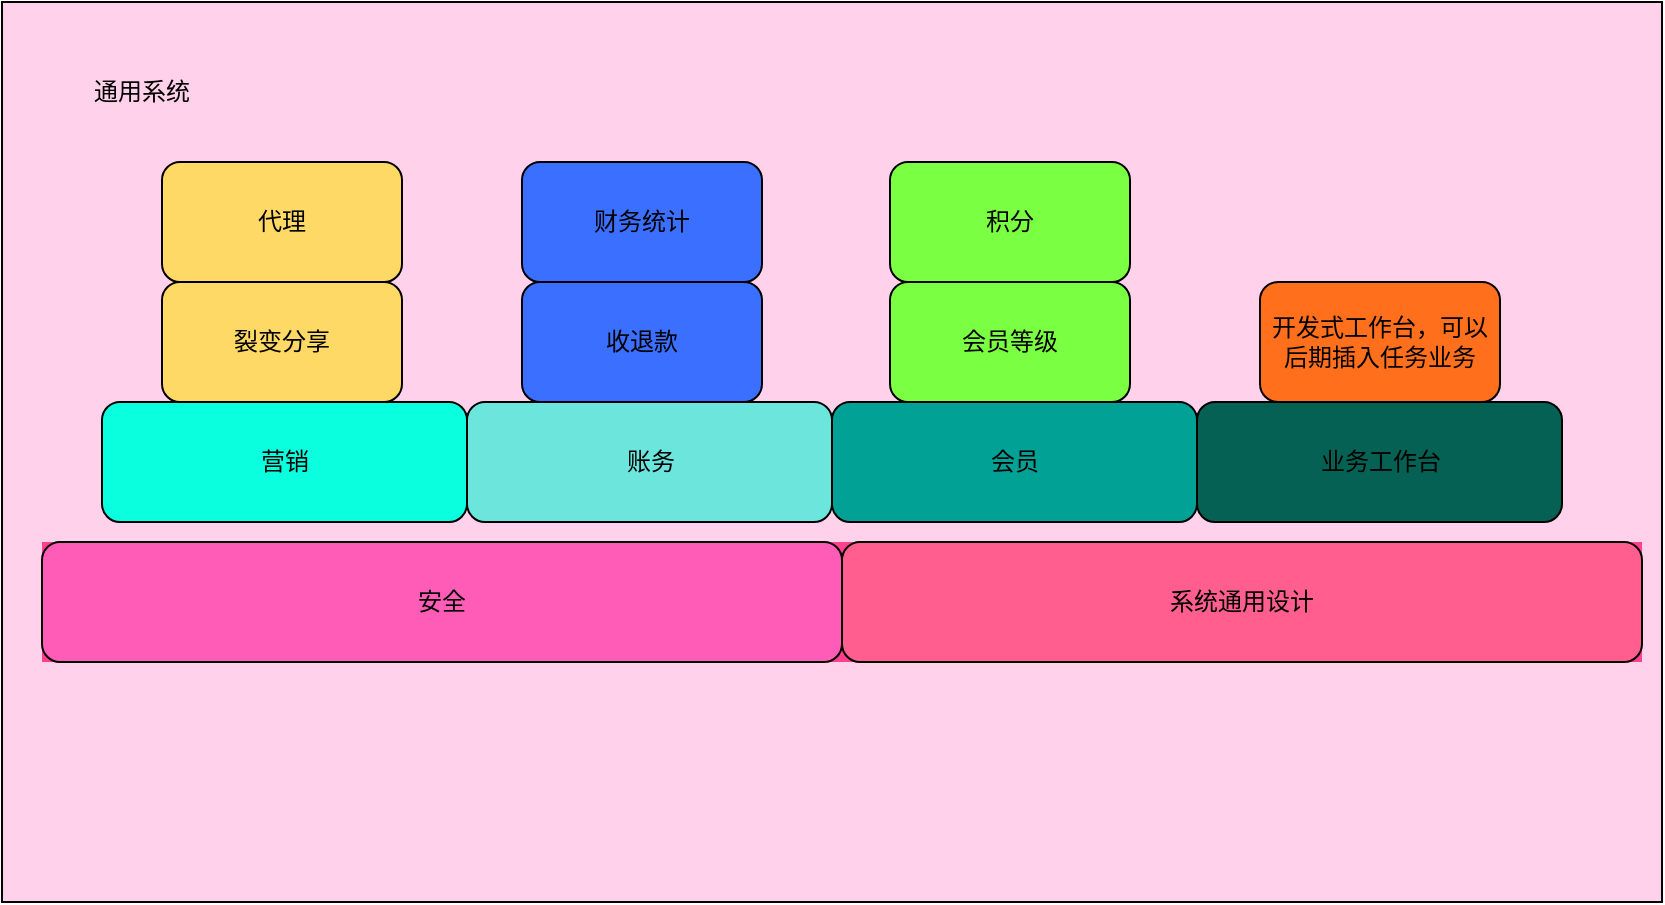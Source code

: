 <mxfile version="21.1.8" type="github">
  <diagram name="第 1 页" id="OB7axVTYHnzdXGSU8Zxg">
    <mxGraphModel dx="1861" dy="1081" grid="1" gridSize="10" guides="1" tooltips="1" connect="1" arrows="1" fold="1" page="1" pageScale="1" pageWidth="827" pageHeight="1169" math="0" shadow="0">
      <root>
        <mxCell id="0" />
        <mxCell id="1" parent="0" />
        <mxCell id="Jip9PdXp8c9kjGd635my-21" value="t" style="rounded=0;whiteSpace=wrap;html=1;fillColor=#FFD1EB;movable=0;resizable=0;rotatable=0;deletable=0;editable=0;locked=1;connectable=0;" vertex="1" parent="1">
          <mxGeometry x="-30" y="290" width="830" height="450" as="geometry" />
        </mxCell>
        <mxCell id="Jip9PdXp8c9kjGd635my-10" value="" style="group;movable=0;resizable=0;rotatable=0;deletable=0;editable=0;locked=1;connectable=0;" vertex="1" connectable="0" parent="1">
          <mxGeometry x="20" y="490" width="730" height="60" as="geometry" />
        </mxCell>
        <mxCell id="Jip9PdXp8c9kjGd635my-4" value="营销" style="rounded=1;whiteSpace=wrap;html=1;fillColor=#0AFFDE;movable=0;resizable=0;rotatable=0;deletable=0;editable=0;locked=1;connectable=0;" vertex="1" parent="Jip9PdXp8c9kjGd635my-10">
          <mxGeometry width="182.5" height="60" as="geometry" />
        </mxCell>
        <mxCell id="Jip9PdXp8c9kjGd635my-5" value="账务" style="rounded=1;whiteSpace=wrap;html=1;fillColor=#6CE6DD;movable=0;resizable=0;rotatable=0;deletable=0;editable=0;locked=1;connectable=0;" vertex="1" parent="Jip9PdXp8c9kjGd635my-10">
          <mxGeometry x="182.5" width="182.5" height="60" as="geometry" />
        </mxCell>
        <mxCell id="Jip9PdXp8c9kjGd635my-6" value="会员" style="rounded=1;whiteSpace=wrap;html=1;fillColor=#02A196;movable=0;resizable=0;rotatable=0;deletable=0;editable=0;locked=1;connectable=0;" vertex="1" parent="Jip9PdXp8c9kjGd635my-10">
          <mxGeometry x="365" width="182.5" height="60" as="geometry" />
        </mxCell>
        <mxCell id="Jip9PdXp8c9kjGd635my-7" value="业务工作台" style="rounded=1;whiteSpace=wrap;html=1;fillColor=#046153;movable=0;resizable=0;rotatable=0;deletable=0;editable=0;locked=1;connectable=0;" vertex="1" parent="Jip9PdXp8c9kjGd635my-10">
          <mxGeometry x="547.5" width="182.5" height="60" as="geometry" />
        </mxCell>
        <mxCell id="Jip9PdXp8c9kjGd635my-11" value="" style="group;fillColor=#FF408C;movable=0;resizable=0;rotatable=0;deletable=0;editable=0;locked=1;connectable=0;" vertex="1" connectable="0" parent="1">
          <mxGeometry x="-10" y="560" width="800" height="60" as="geometry" />
        </mxCell>
        <mxCell id="Jip9PdXp8c9kjGd635my-2" value="安全" style="rounded=1;whiteSpace=wrap;html=1;movable=0;resizable=0;rotatable=0;deletable=0;editable=0;locked=1;connectable=0;fillColor=#FF5CB8;" vertex="1" parent="Jip9PdXp8c9kjGd635my-11">
          <mxGeometry width="400.0" height="60" as="geometry" />
        </mxCell>
        <mxCell id="Jip9PdXp8c9kjGd635my-3" value="系统通用设计" style="rounded=1;whiteSpace=wrap;html=1;movable=0;resizable=0;rotatable=0;deletable=0;editable=0;locked=1;connectable=0;fillColor=#FF5E8F;" vertex="1" parent="Jip9PdXp8c9kjGd635my-11">
          <mxGeometry x="400.0" width="400.0" height="60" as="geometry" />
        </mxCell>
        <mxCell id="Jip9PdXp8c9kjGd635my-12" value="积分" style="rounded=1;whiteSpace=wrap;html=1;fillColor=#7BFF42;movable=0;resizable=0;rotatable=0;deletable=0;editable=0;locked=1;connectable=0;" vertex="1" parent="1">
          <mxGeometry x="414" y="370" width="120" height="60" as="geometry" />
        </mxCell>
        <mxCell id="Jip9PdXp8c9kjGd635my-13" value="裂变分享" style="rounded=1;whiteSpace=wrap;html=1;fillColor=#FFD966;movable=0;resizable=0;rotatable=0;deletable=0;editable=0;locked=1;connectable=0;" vertex="1" parent="1">
          <mxGeometry x="50" y="430" width="120" height="60" as="geometry" />
        </mxCell>
        <mxCell id="Jip9PdXp8c9kjGd635my-14" value="代理" style="rounded=1;whiteSpace=wrap;html=1;fillColor=#FFD966;movable=0;resizable=0;rotatable=0;deletable=0;editable=0;locked=1;connectable=0;" vertex="1" parent="1">
          <mxGeometry x="50" y="370" width="120" height="60" as="geometry" />
        </mxCell>
        <mxCell id="Jip9PdXp8c9kjGd635my-16" value="收退款" style="rounded=1;whiteSpace=wrap;html=1;fillColor=#3B6FFF;movable=0;resizable=0;rotatable=0;deletable=0;editable=0;locked=1;connectable=0;" vertex="1" parent="1">
          <mxGeometry x="230" y="430" width="120" height="60" as="geometry" />
        </mxCell>
        <mxCell id="Jip9PdXp8c9kjGd635my-17" value="财务统计" style="rounded=1;whiteSpace=wrap;html=1;fillColor=#3B6FFF;movable=0;resizable=0;rotatable=0;deletable=0;editable=0;locked=1;connectable=0;" vertex="1" parent="1">
          <mxGeometry x="230" y="370" width="120" height="60" as="geometry" />
        </mxCell>
        <mxCell id="Jip9PdXp8c9kjGd635my-19" value="会员等级" style="rounded=1;whiteSpace=wrap;html=1;fillColor=#7BFF42;movable=0;resizable=0;rotatable=0;deletable=0;editable=0;locked=1;connectable=0;" vertex="1" parent="1">
          <mxGeometry x="414" y="430" width="120" height="60" as="geometry" />
        </mxCell>
        <mxCell id="Jip9PdXp8c9kjGd635my-20" value="开发式工作台，可以后期插入任务业务" style="rounded=1;whiteSpace=wrap;html=1;fillColor=#FF6F1C;movable=0;resizable=0;rotatable=0;deletable=0;editable=0;locked=1;connectable=0;" vertex="1" parent="1">
          <mxGeometry x="599" y="430" width="120" height="60" as="geometry" />
        </mxCell>
        <mxCell id="Jip9PdXp8c9kjGd635my-23" value="通用系统" style="text;html=1;strokeColor=none;fillColor=none;align=center;verticalAlign=middle;whiteSpace=wrap;rounded=0;movable=0;resizable=0;rotatable=0;deletable=0;editable=0;locked=1;connectable=0;" vertex="1" parent="1">
          <mxGeometry y="310" width="80" height="50" as="geometry" />
        </mxCell>
      </root>
    </mxGraphModel>
  </diagram>
</mxfile>
